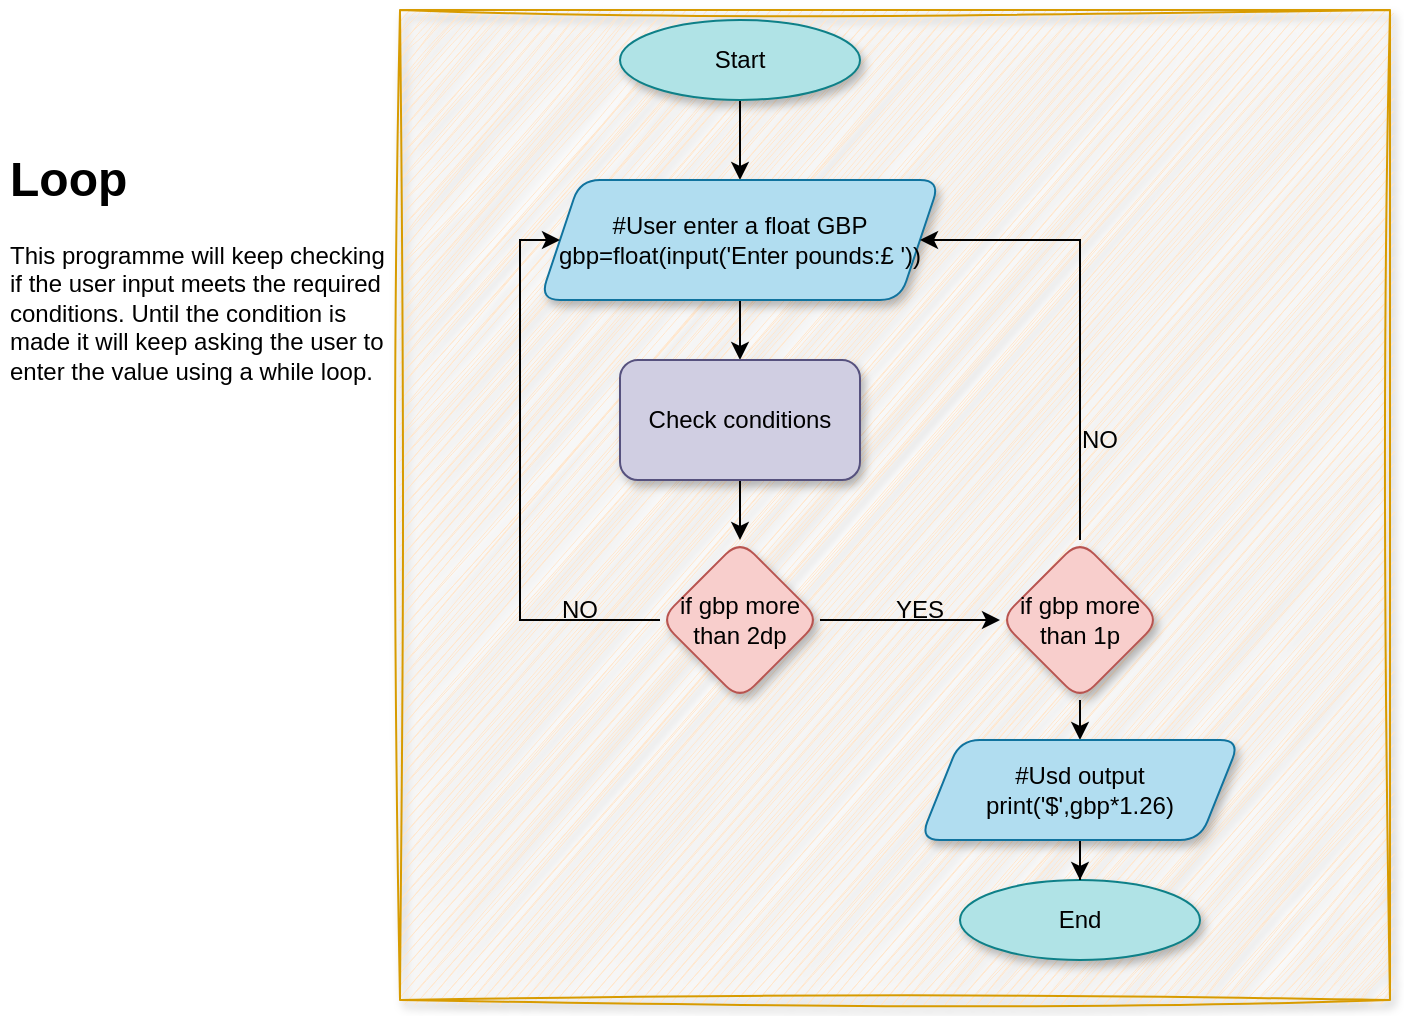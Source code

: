 <mxfile version="23.1.2" type="github">
  <diagram id="C5RBs43oDa-KdzZeNtuy" name="Page-1">
    <mxGraphModel dx="1434" dy="780" grid="1" gridSize="10" guides="1" tooltips="1" connect="1" arrows="1" fold="1" page="1" pageScale="1" pageWidth="827" pageHeight="1169" math="0" shadow="0">
      <root>
        <mxCell id="WIyWlLk6GJQsqaUBKTNV-0" />
        <mxCell id="WIyWlLk6GJQsqaUBKTNV-1" parent="WIyWlLk6GJQsqaUBKTNV-0" />
        <mxCell id="VhVH2C5gLCzR_XM4wY1W-18" value="" style="whiteSpace=wrap;html=1;aspect=fixed;fillColor=#ffe6cc;strokeColor=#d79b00;rounded=0;glass=0;shadow=1;sketch=1;curveFitting=1;jiggle=2;" vertex="1" parent="WIyWlLk6GJQsqaUBKTNV-1">
          <mxGeometry x="220" y="5" width="495" height="495" as="geometry" />
        </mxCell>
        <mxCell id="VhVH2C5gLCzR_XM4wY1W-1" value="" style="edgeStyle=orthogonalEdgeStyle;rounded=0;orthogonalLoop=1;jettySize=auto;html=1;" edge="1" parent="WIyWlLk6GJQsqaUBKTNV-1" source="VhVH2C5gLCzR_XM4wY1W-2" target="VhVH2C5gLCzR_XM4wY1W-4">
          <mxGeometry relative="1" as="geometry" />
        </mxCell>
        <mxCell id="VhVH2C5gLCzR_XM4wY1W-2" value="Start" style="ellipse;whiteSpace=wrap;html=1;fillColor=#b0e3e6;strokeColor=#0e8088;shadow=1;" vertex="1" parent="WIyWlLk6GJQsqaUBKTNV-1">
          <mxGeometry x="330" y="10" width="120" height="40" as="geometry" />
        </mxCell>
        <mxCell id="VhVH2C5gLCzR_XM4wY1W-3" value="" style="edgeStyle=orthogonalEdgeStyle;rounded=0;orthogonalLoop=1;jettySize=auto;html=1;" edge="1" parent="WIyWlLk6GJQsqaUBKTNV-1" source="VhVH2C5gLCzR_XM4wY1W-4" target="VhVH2C5gLCzR_XM4wY1W-8">
          <mxGeometry relative="1" as="geometry" />
        </mxCell>
        <mxCell id="VhVH2C5gLCzR_XM4wY1W-4" value="#User enter a float GBP&lt;br&gt;gbp=float(input(&#39;Enter pounds:£ &#39;))" style="shape=parallelogram;perimeter=parallelogramPerimeter;whiteSpace=wrap;html=1;fixedSize=1;fillColor=#b1ddf0;strokeColor=#10739e;rounded=1;shadow=1;" vertex="1" parent="WIyWlLk6GJQsqaUBKTNV-1">
          <mxGeometry x="290" y="90" width="200" height="60" as="geometry" />
        </mxCell>
        <mxCell id="VhVH2C5gLCzR_XM4wY1W-5" value="" style="edgeStyle=orthogonalEdgeStyle;rounded=0;orthogonalLoop=1;jettySize=auto;html=1;" edge="1" parent="WIyWlLk6GJQsqaUBKTNV-1" source="VhVH2C5gLCzR_XM4wY1W-6" target="VhVH2C5gLCzR_XM4wY1W-9">
          <mxGeometry relative="1" as="geometry" />
        </mxCell>
        <mxCell id="VhVH2C5gLCzR_XM4wY1W-6" value="if gbp more than 2dp" style="rhombus;whiteSpace=wrap;html=1;fillColor=#f8cecc;strokeColor=#b85450;rounded=1;shadow=1;" vertex="1" parent="WIyWlLk6GJQsqaUBKTNV-1">
          <mxGeometry x="350" y="270" width="80" height="80" as="geometry" />
        </mxCell>
        <mxCell id="VhVH2C5gLCzR_XM4wY1W-7" value="" style="edgeStyle=orthogonalEdgeStyle;rounded=0;orthogonalLoop=1;jettySize=auto;html=1;" edge="1" parent="WIyWlLk6GJQsqaUBKTNV-1" source="VhVH2C5gLCzR_XM4wY1W-8" target="VhVH2C5gLCzR_XM4wY1W-6">
          <mxGeometry relative="1" as="geometry" />
        </mxCell>
        <mxCell id="VhVH2C5gLCzR_XM4wY1W-8" value="Check conditions" style="rounded=1;whiteSpace=wrap;html=1;shadow=1;glass=0;fillColor=#d0cee2;strokeColor=#56517e;" vertex="1" parent="WIyWlLk6GJQsqaUBKTNV-1">
          <mxGeometry x="330" y="180" width="120" height="60" as="geometry" />
        </mxCell>
        <mxCell id="VhVH2C5gLCzR_XM4wY1W-23" value="" style="edgeStyle=orthogonalEdgeStyle;rounded=0;orthogonalLoop=1;jettySize=auto;html=1;" edge="1" parent="WIyWlLk6GJQsqaUBKTNV-1" source="VhVH2C5gLCzR_XM4wY1W-9" target="VhVH2C5gLCzR_XM4wY1W-21">
          <mxGeometry relative="1" as="geometry">
            <Array as="points">
              <mxPoint x="560" y="360" />
              <mxPoint x="560" y="360" />
            </Array>
          </mxGeometry>
        </mxCell>
        <mxCell id="VhVH2C5gLCzR_XM4wY1W-9" value="if gbp more than 1p" style="rhombus;whiteSpace=wrap;html=1;fillColor=#f8cecc;strokeColor=#b85450;rounded=1;shadow=1;" vertex="1" parent="WIyWlLk6GJQsqaUBKTNV-1">
          <mxGeometry x="520" y="270" width="80" height="80" as="geometry" />
        </mxCell>
        <mxCell id="VhVH2C5gLCzR_XM4wY1W-10" value="" style="endArrow=classic;html=1;rounded=0;exitX=0.5;exitY=0;exitDx=0;exitDy=0;entryX=1;entryY=0.5;entryDx=0;entryDy=0;" edge="1" parent="WIyWlLk6GJQsqaUBKTNV-1" source="VhVH2C5gLCzR_XM4wY1W-9" target="VhVH2C5gLCzR_XM4wY1W-4">
          <mxGeometry width="50" height="50" relative="1" as="geometry">
            <mxPoint x="330" y="270" as="sourcePoint" />
            <mxPoint x="380" y="220" as="targetPoint" />
            <Array as="points">
              <mxPoint x="560" y="190" />
              <mxPoint x="560" y="120" />
            </Array>
          </mxGeometry>
        </mxCell>
        <mxCell id="VhVH2C5gLCzR_XM4wY1W-11" value="YES" style="text;html=1;strokeColor=none;fillColor=none;align=center;verticalAlign=middle;whiteSpace=wrap;rounded=0;" vertex="1" parent="WIyWlLk6GJQsqaUBKTNV-1">
          <mxGeometry x="450" y="290" width="60" height="30" as="geometry" />
        </mxCell>
        <mxCell id="VhVH2C5gLCzR_XM4wY1W-12" value="NO" style="text;html=1;strokeColor=none;fillColor=none;align=center;verticalAlign=middle;whiteSpace=wrap;rounded=0;" vertex="1" parent="WIyWlLk6GJQsqaUBKTNV-1">
          <mxGeometry x="540" y="205" width="60" height="30" as="geometry" />
        </mxCell>
        <mxCell id="VhVH2C5gLCzR_XM4wY1W-13" value="" style="endArrow=classic;html=1;rounded=0;exitX=0;exitY=0.5;exitDx=0;exitDy=0;" edge="1" parent="WIyWlLk6GJQsqaUBKTNV-1" source="VhVH2C5gLCzR_XM4wY1W-6" target="VhVH2C5gLCzR_XM4wY1W-4">
          <mxGeometry width="50" height="50" relative="1" as="geometry">
            <mxPoint x="330" y="270" as="sourcePoint" />
            <mxPoint x="380" y="220" as="targetPoint" />
            <Array as="points">
              <mxPoint x="280" y="310" />
              <mxPoint x="280" y="230" />
              <mxPoint x="280" y="180" />
              <mxPoint x="280" y="120" />
            </Array>
          </mxGeometry>
        </mxCell>
        <mxCell id="VhVH2C5gLCzR_XM4wY1W-14" value="NO" style="text;html=1;strokeColor=none;fillColor=none;align=center;verticalAlign=middle;whiteSpace=wrap;rounded=0;" vertex="1" parent="WIyWlLk6GJQsqaUBKTNV-1">
          <mxGeometry x="280" y="290" width="60" height="30" as="geometry" />
        </mxCell>
        <mxCell id="VhVH2C5gLCzR_XM4wY1W-15" value="End" style="ellipse;whiteSpace=wrap;html=1;fillColor=#b0e3e6;strokeColor=#0e8088;shadow=1;" vertex="1" parent="WIyWlLk6GJQsqaUBKTNV-1">
          <mxGeometry x="500" y="440" width="120" height="40" as="geometry" />
        </mxCell>
        <mxCell id="VhVH2C5gLCzR_XM4wY1W-20" value="&lt;h1&gt;Loop&lt;/h1&gt;&lt;p&gt;This programme will keep checking if the user input meets the required conditions. Until the condition is made it will keep asking the user to enter the value using a while loop.&amp;nbsp;&lt;/p&gt;" style="text;html=1;strokeColor=none;fillColor=none;spacing=5;spacingTop=-20;whiteSpace=wrap;overflow=hidden;rounded=0;" vertex="1" parent="WIyWlLk6GJQsqaUBKTNV-1">
          <mxGeometry x="20" y="70" width="200" height="140" as="geometry" />
        </mxCell>
        <mxCell id="VhVH2C5gLCzR_XM4wY1W-25" value="" style="edgeStyle=orthogonalEdgeStyle;rounded=0;orthogonalLoop=1;jettySize=auto;html=1;" edge="1" parent="WIyWlLk6GJQsqaUBKTNV-1" source="VhVH2C5gLCzR_XM4wY1W-21" target="VhVH2C5gLCzR_XM4wY1W-15">
          <mxGeometry relative="1" as="geometry" />
        </mxCell>
        <mxCell id="VhVH2C5gLCzR_XM4wY1W-21" value="#Usd output&lt;br&gt;print(&#39;$&#39;,gbp*1.26)" style="shape=parallelogram;perimeter=parallelogramPerimeter;whiteSpace=wrap;html=1;fixedSize=1;fillColor=#b1ddf0;strokeColor=#10739e;rounded=1;shadow=1;" vertex="1" parent="WIyWlLk6GJQsqaUBKTNV-1">
          <mxGeometry x="480" y="370" width="160" height="50" as="geometry" />
        </mxCell>
      </root>
    </mxGraphModel>
  </diagram>
</mxfile>
